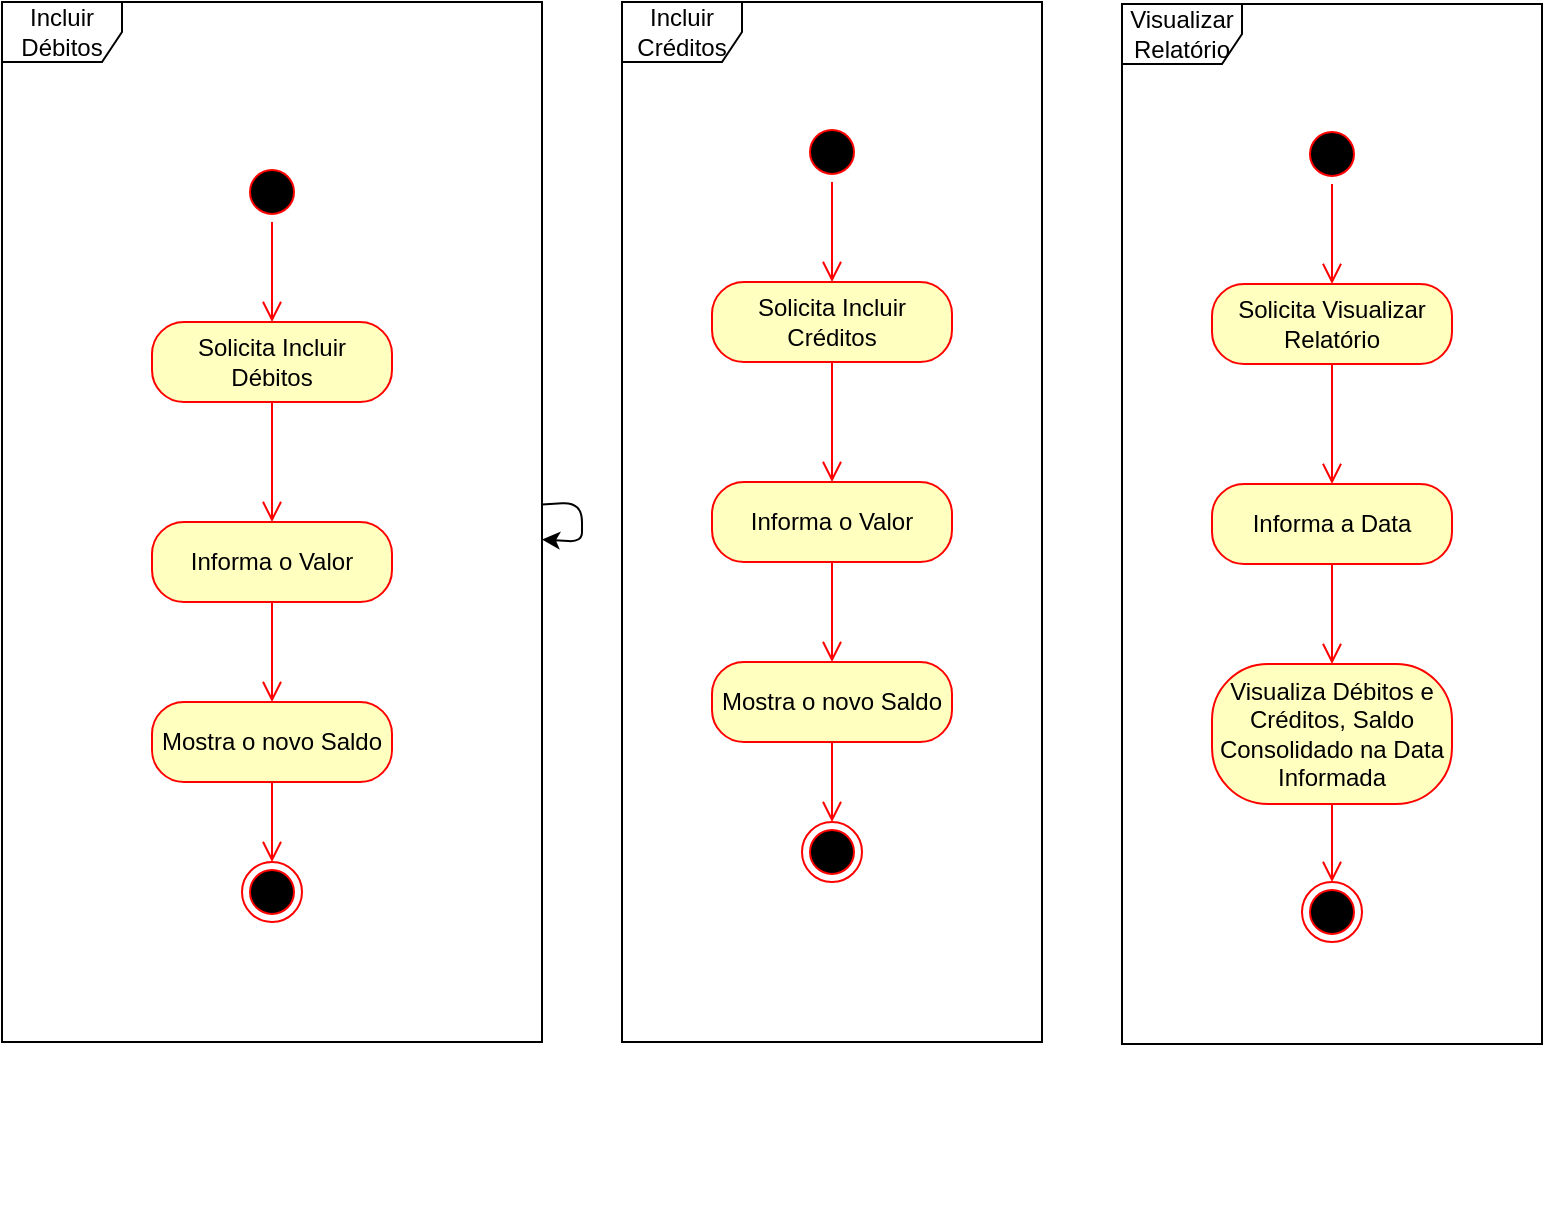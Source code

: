 <mxfile>
    <diagram id="dnxQYR4wMp4HuTDzdL08" name="Page-1">
        <mxGraphModel dx="1255" dy="1193" grid="1" gridSize="10" guides="1" tooltips="1" connect="1" arrows="1" fold="1" page="1" pageScale="1" pageWidth="850" pageHeight="1100" math="0" shadow="0">
            <root>
                <mxCell id="0"/>
                <mxCell id="1" parent="0"/>
                <mxCell id="15" value="" style="group" vertex="1" connectable="0" parent="1">
                    <mxGeometry x="40" y="60" width="270" height="600" as="geometry"/>
                </mxCell>
                <mxCell id="13" value="Incluir Débitos" style="shape=umlFrame;whiteSpace=wrap;html=1;" vertex="1" parent="15">
                    <mxGeometry width="270" height="520" as="geometry"/>
                </mxCell>
                <mxCell id="4" value="" style="ellipse;html=1;shape=startState;fillColor=#000000;strokeColor=#ff0000;" vertex="1" parent="15">
                    <mxGeometry x="120" y="80" width="30" height="30" as="geometry"/>
                </mxCell>
                <mxCell id="5" value="" style="edgeStyle=orthogonalEdgeStyle;html=1;verticalAlign=bottom;endArrow=open;endSize=8;strokeColor=#ff0000;" edge="1" source="4" parent="15" target="6">
                    <mxGeometry relative="1" as="geometry">
                        <mxPoint x="135" y="170" as="targetPoint"/>
                    </mxGeometry>
                </mxCell>
                <mxCell id="6" value="Solicita Incluir Débitos" style="rounded=1;whiteSpace=wrap;html=1;arcSize=40;fontColor=#000000;fillColor=#ffffc0;strokeColor=#ff0000;" vertex="1" parent="15">
                    <mxGeometry x="75" y="160" width="120" height="40" as="geometry"/>
                </mxCell>
                <mxCell id="7" value="" style="edgeStyle=orthogonalEdgeStyle;html=1;verticalAlign=bottom;endArrow=open;endSize=8;strokeColor=#ff0000;entryX=0.5;entryY=0;entryDx=0;entryDy=0;" edge="1" source="6" parent="15" target="8">
                    <mxGeometry relative="1" as="geometry">
                        <mxPoint x="135" y="280" as="targetPoint"/>
                    </mxGeometry>
                </mxCell>
                <mxCell id="8" value="Informa o Valor" style="rounded=1;whiteSpace=wrap;html=1;arcSize=40;fontColor=#000000;fillColor=#ffffc0;strokeColor=#ff0000;" vertex="1" parent="15">
                    <mxGeometry x="75" y="260" width="120" height="40" as="geometry"/>
                </mxCell>
                <mxCell id="9" value="" style="edgeStyle=orthogonalEdgeStyle;html=1;verticalAlign=bottom;endArrow=open;endSize=8;strokeColor=#ff0000;" edge="1" source="8" parent="15" target="10">
                    <mxGeometry relative="1" as="geometry">
                        <mxPoint x="135" y="380" as="targetPoint"/>
                    </mxGeometry>
                </mxCell>
                <mxCell id="10" value="Mostra o novo Saldo" style="rounded=1;whiteSpace=wrap;html=1;arcSize=40;fontColor=#000000;fillColor=#ffffc0;strokeColor=#ff0000;" vertex="1" parent="15">
                    <mxGeometry x="75" y="350" width="120" height="40" as="geometry"/>
                </mxCell>
                <mxCell id="11" value="" style="edgeStyle=orthogonalEdgeStyle;html=1;verticalAlign=bottom;endArrow=open;endSize=8;strokeColor=#ff0000;" edge="1" source="10" parent="15" target="21">
                    <mxGeometry relative="1" as="geometry">
                        <mxPoint x="140" y="520" as="targetPoint"/>
                    </mxGeometry>
                </mxCell>
                <mxCell id="14" style="edgeStyle=none;html=1;" edge="1" parent="15" source="13" target="13">
                    <mxGeometry relative="1" as="geometry"/>
                </mxCell>
                <mxCell id="21" value="" style="ellipse;html=1;shape=endState;fillColor=#000000;strokeColor=#ff0000;" vertex="1" parent="15">
                    <mxGeometry x="120" y="430" width="30" height="30" as="geometry"/>
                </mxCell>
                <mxCell id="32" value="" style="group" vertex="1" connectable="0" parent="1">
                    <mxGeometry x="350" y="60" width="210" height="600" as="geometry"/>
                </mxCell>
                <mxCell id="16" value="Incluir Créditos" style="shape=umlFrame;whiteSpace=wrap;html=1;" vertex="1" parent="32">
                    <mxGeometry width="210" height="520" as="geometry"/>
                </mxCell>
                <mxCell id="23" value="" style="ellipse;html=1;shape=startState;fillColor=#000000;strokeColor=#ff0000;" vertex="1" parent="32">
                    <mxGeometry x="90" y="60" width="30" height="30" as="geometry"/>
                </mxCell>
                <mxCell id="24" value="" style="edgeStyle=orthogonalEdgeStyle;html=1;verticalAlign=bottom;endArrow=open;endSize=8;strokeColor=#ff0000;" edge="1" parent="32" source="23" target="25">
                    <mxGeometry relative="1" as="geometry">
                        <mxPoint x="65" y="90" as="targetPoint"/>
                    </mxGeometry>
                </mxCell>
                <mxCell id="25" value="Solicita Incluir Créditos" style="rounded=1;whiteSpace=wrap;html=1;arcSize=40;fontColor=#000000;fillColor=#ffffc0;strokeColor=#ff0000;" vertex="1" parent="32">
                    <mxGeometry x="45" y="140" width="120" height="40" as="geometry"/>
                </mxCell>
                <mxCell id="26" value="" style="edgeStyle=orthogonalEdgeStyle;html=1;verticalAlign=bottom;endArrow=open;endSize=8;strokeColor=#ff0000;entryX=0.5;entryY=0;entryDx=0;entryDy=0;" edge="1" parent="32" source="25" target="27">
                    <mxGeometry relative="1" as="geometry">
                        <mxPoint x="65" y="200" as="targetPoint"/>
                    </mxGeometry>
                </mxCell>
                <mxCell id="27" value="Informa o Valor" style="rounded=1;whiteSpace=wrap;html=1;arcSize=40;fontColor=#000000;fillColor=#ffffc0;strokeColor=#ff0000;" vertex="1" parent="32">
                    <mxGeometry x="45" y="240" width="120" height="40" as="geometry"/>
                </mxCell>
                <mxCell id="28" value="" style="edgeStyle=orthogonalEdgeStyle;html=1;verticalAlign=bottom;endArrow=open;endSize=8;strokeColor=#ff0000;" edge="1" parent="32" source="27" target="29">
                    <mxGeometry relative="1" as="geometry">
                        <mxPoint x="65" y="300" as="targetPoint"/>
                    </mxGeometry>
                </mxCell>
                <mxCell id="29" value="Mostra o novo Saldo" style="rounded=1;whiteSpace=wrap;html=1;arcSize=40;fontColor=#000000;fillColor=#ffffc0;strokeColor=#ff0000;" vertex="1" parent="32">
                    <mxGeometry x="45" y="330" width="120" height="40" as="geometry"/>
                </mxCell>
                <mxCell id="30" value="" style="edgeStyle=orthogonalEdgeStyle;html=1;verticalAlign=bottom;endArrow=open;endSize=8;strokeColor=#ff0000;" edge="1" parent="32" source="29" target="31">
                    <mxGeometry relative="1" as="geometry">
                        <mxPoint x="70" y="440" as="targetPoint"/>
                    </mxGeometry>
                </mxCell>
                <mxCell id="31" value="" style="ellipse;html=1;shape=endState;fillColor=#000000;strokeColor=#ff0000;" vertex="1" parent="32">
                    <mxGeometry x="90" y="410" width="30" height="30" as="geometry"/>
                </mxCell>
                <mxCell id="33" value="" style="group" vertex="1" connectable="0" parent="1">
                    <mxGeometry x="600" y="61" width="210" height="600" as="geometry"/>
                </mxCell>
                <mxCell id="34" value="Visualizar Relatório" style="shape=umlFrame;whiteSpace=wrap;html=1;" vertex="1" parent="33">
                    <mxGeometry width="210" height="520" as="geometry"/>
                </mxCell>
                <mxCell id="35" value="" style="ellipse;html=1;shape=startState;fillColor=#000000;strokeColor=#ff0000;" vertex="1" parent="33">
                    <mxGeometry x="90" y="60" width="30" height="30" as="geometry"/>
                </mxCell>
                <mxCell id="36" value="" style="edgeStyle=orthogonalEdgeStyle;html=1;verticalAlign=bottom;endArrow=open;endSize=8;strokeColor=#ff0000;" edge="1" parent="33" source="35" target="37">
                    <mxGeometry relative="1" as="geometry">
                        <mxPoint x="65" y="90" as="targetPoint"/>
                    </mxGeometry>
                </mxCell>
                <mxCell id="37" value="Solicita Visualizar Relatório" style="rounded=1;whiteSpace=wrap;html=1;arcSize=40;fontColor=#000000;fillColor=#ffffc0;strokeColor=#ff0000;" vertex="1" parent="33">
                    <mxGeometry x="45" y="140" width="120" height="40" as="geometry"/>
                </mxCell>
                <mxCell id="38" value="" style="edgeStyle=orthogonalEdgeStyle;html=1;verticalAlign=bottom;endArrow=open;endSize=8;strokeColor=#ff0000;entryX=0.5;entryY=0;entryDx=0;entryDy=0;" edge="1" parent="33" source="37" target="39">
                    <mxGeometry relative="1" as="geometry">
                        <mxPoint x="65" y="200" as="targetPoint"/>
                    </mxGeometry>
                </mxCell>
                <mxCell id="39" value="Informa a Data" style="rounded=1;whiteSpace=wrap;html=1;arcSize=40;fontColor=#000000;fillColor=#ffffc0;strokeColor=#ff0000;" vertex="1" parent="33">
                    <mxGeometry x="45" y="240" width="120" height="40" as="geometry"/>
                </mxCell>
                <mxCell id="40" value="" style="edgeStyle=orthogonalEdgeStyle;html=1;verticalAlign=bottom;endArrow=open;endSize=8;strokeColor=#ff0000;" edge="1" parent="33" source="39" target="41">
                    <mxGeometry relative="1" as="geometry">
                        <mxPoint x="65" y="300" as="targetPoint"/>
                    </mxGeometry>
                </mxCell>
                <mxCell id="41" value="Visualiza Débitos e Créditos, Saldo Consolidado na Data Informada" style="rounded=1;whiteSpace=wrap;html=1;arcSize=40;fontColor=#000000;fillColor=#ffffc0;strokeColor=#ff0000;" vertex="1" parent="33">
                    <mxGeometry x="45" y="330" width="120" height="70" as="geometry"/>
                </mxCell>
                <mxCell id="42" value="" style="edgeStyle=orthogonalEdgeStyle;html=1;verticalAlign=bottom;endArrow=open;endSize=8;strokeColor=#ff0000;" edge="1" parent="33" source="41" target="43">
                    <mxGeometry relative="1" as="geometry">
                        <mxPoint x="70" y="440" as="targetPoint"/>
                    </mxGeometry>
                </mxCell>
                <mxCell id="43" value="" style="ellipse;html=1;shape=endState;fillColor=#000000;strokeColor=#ff0000;" vertex="1" parent="33">
                    <mxGeometry x="90" y="439" width="30" height="30" as="geometry"/>
                </mxCell>
            </root>
        </mxGraphModel>
    </diagram>
</mxfile>